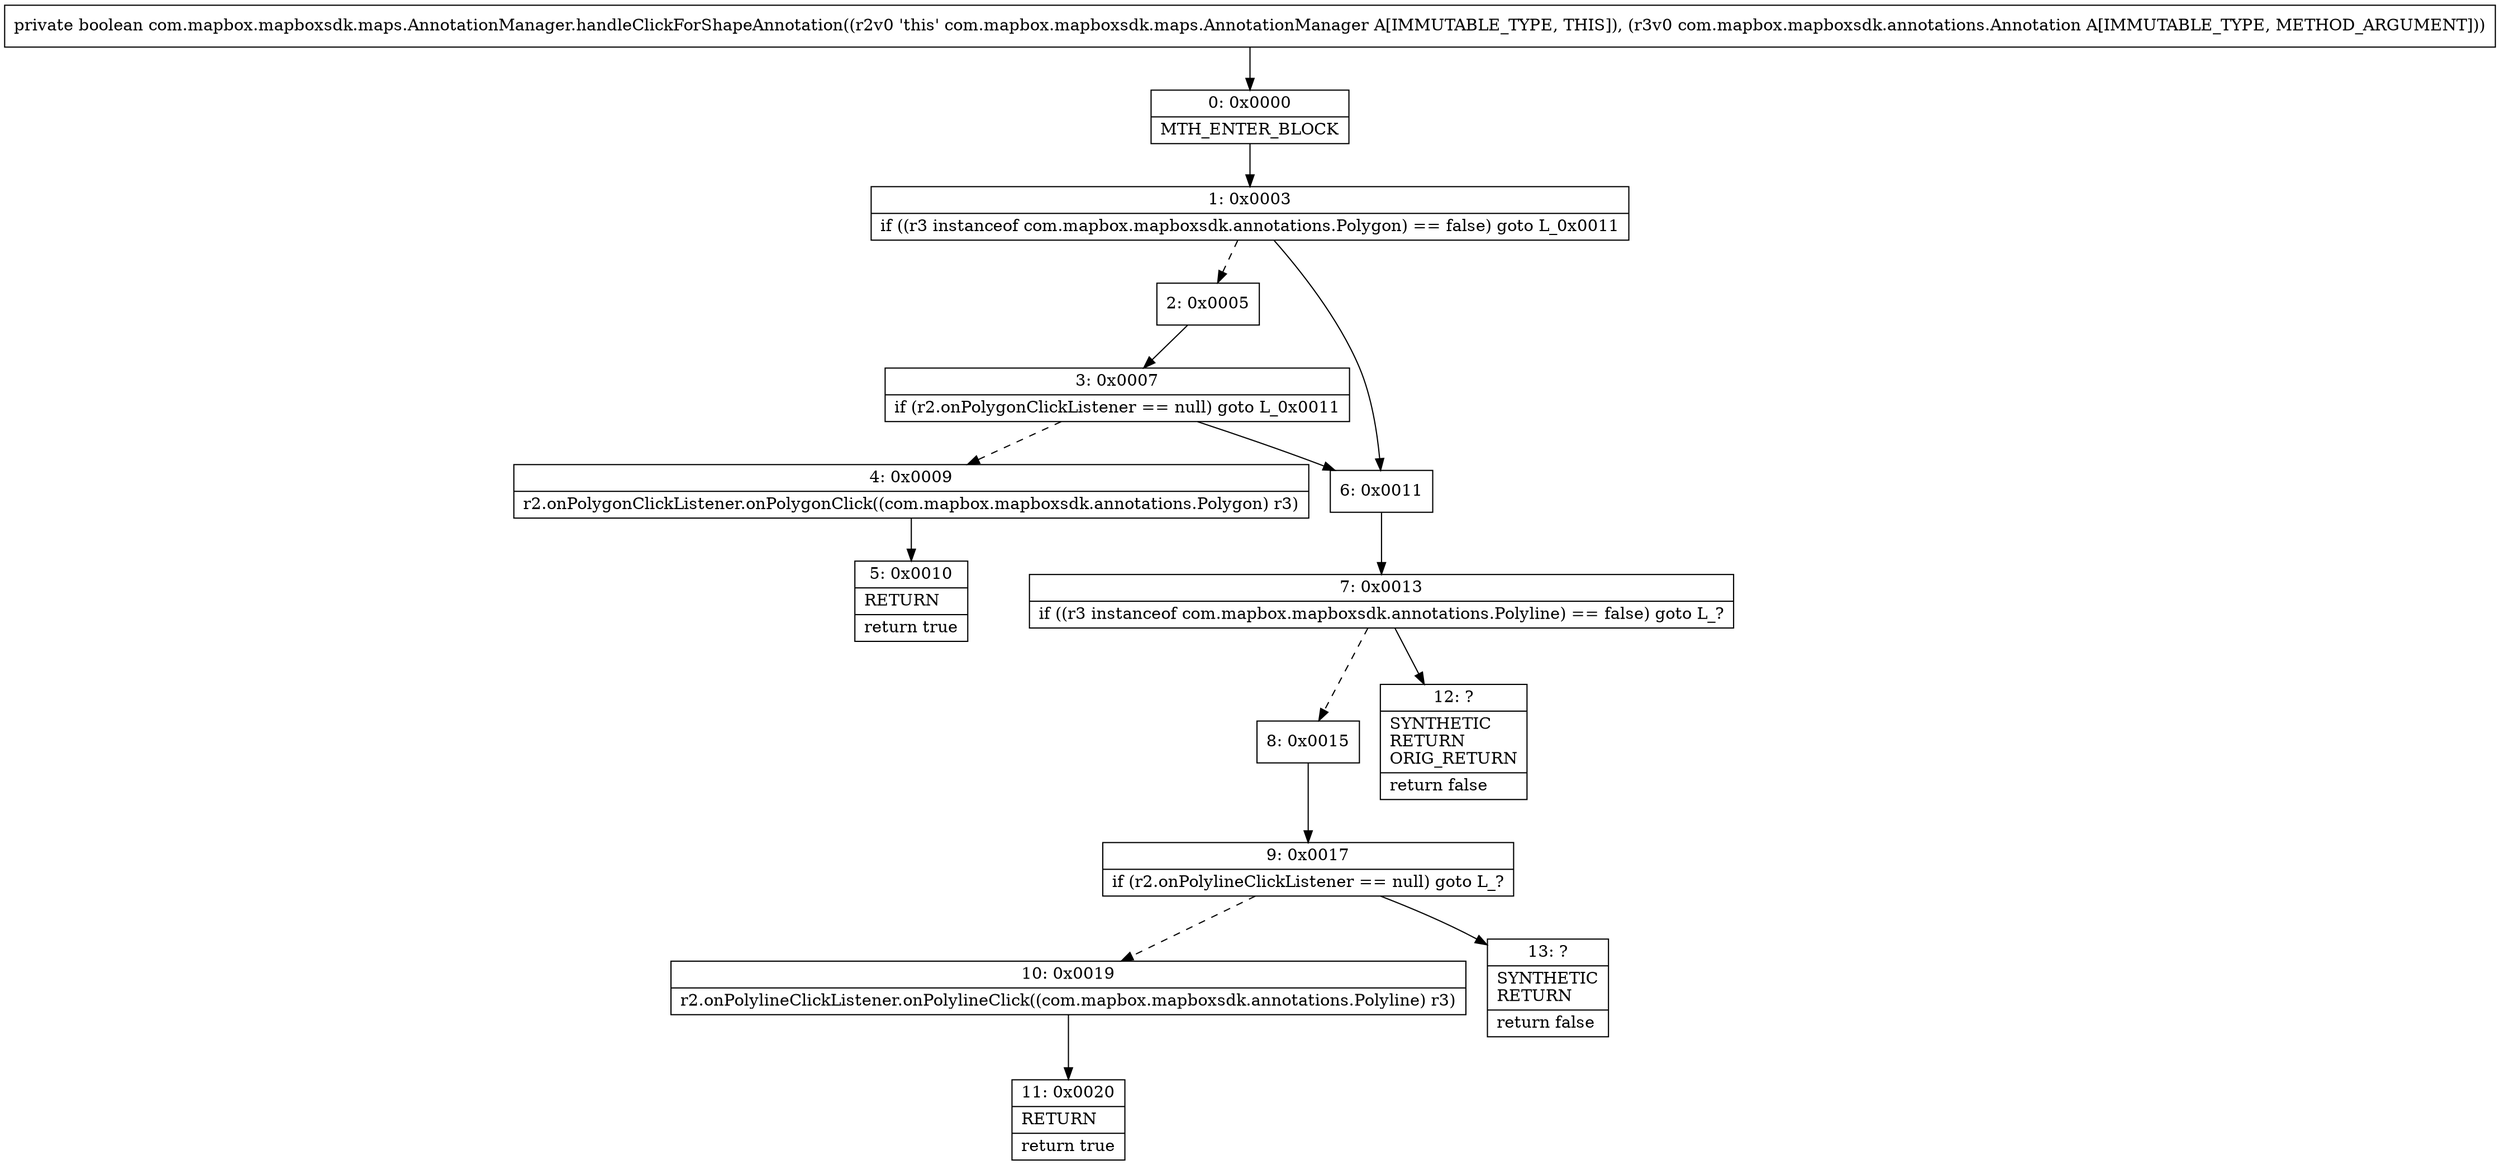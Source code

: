 digraph "CFG forcom.mapbox.mapboxsdk.maps.AnnotationManager.handleClickForShapeAnnotation(Lcom\/mapbox\/mapboxsdk\/annotations\/Annotation;)Z" {
Node_0 [shape=record,label="{0\:\ 0x0000|MTH_ENTER_BLOCK\l}"];
Node_1 [shape=record,label="{1\:\ 0x0003|if ((r3 instanceof com.mapbox.mapboxsdk.annotations.Polygon) == false) goto L_0x0011\l}"];
Node_2 [shape=record,label="{2\:\ 0x0005}"];
Node_3 [shape=record,label="{3\:\ 0x0007|if (r2.onPolygonClickListener == null) goto L_0x0011\l}"];
Node_4 [shape=record,label="{4\:\ 0x0009|r2.onPolygonClickListener.onPolygonClick((com.mapbox.mapboxsdk.annotations.Polygon) r3)\l}"];
Node_5 [shape=record,label="{5\:\ 0x0010|RETURN\l|return true\l}"];
Node_6 [shape=record,label="{6\:\ 0x0011}"];
Node_7 [shape=record,label="{7\:\ 0x0013|if ((r3 instanceof com.mapbox.mapboxsdk.annotations.Polyline) == false) goto L_?\l}"];
Node_8 [shape=record,label="{8\:\ 0x0015}"];
Node_9 [shape=record,label="{9\:\ 0x0017|if (r2.onPolylineClickListener == null) goto L_?\l}"];
Node_10 [shape=record,label="{10\:\ 0x0019|r2.onPolylineClickListener.onPolylineClick((com.mapbox.mapboxsdk.annotations.Polyline) r3)\l}"];
Node_11 [shape=record,label="{11\:\ 0x0020|RETURN\l|return true\l}"];
Node_12 [shape=record,label="{12\:\ ?|SYNTHETIC\lRETURN\lORIG_RETURN\l|return false\l}"];
Node_13 [shape=record,label="{13\:\ ?|SYNTHETIC\lRETURN\l|return false\l}"];
MethodNode[shape=record,label="{private boolean com.mapbox.mapboxsdk.maps.AnnotationManager.handleClickForShapeAnnotation((r2v0 'this' com.mapbox.mapboxsdk.maps.AnnotationManager A[IMMUTABLE_TYPE, THIS]), (r3v0 com.mapbox.mapboxsdk.annotations.Annotation A[IMMUTABLE_TYPE, METHOD_ARGUMENT])) }"];
MethodNode -> Node_0;
Node_0 -> Node_1;
Node_1 -> Node_2[style=dashed];
Node_1 -> Node_6;
Node_2 -> Node_3;
Node_3 -> Node_4[style=dashed];
Node_3 -> Node_6;
Node_4 -> Node_5;
Node_6 -> Node_7;
Node_7 -> Node_8[style=dashed];
Node_7 -> Node_12;
Node_8 -> Node_9;
Node_9 -> Node_10[style=dashed];
Node_9 -> Node_13;
Node_10 -> Node_11;
}

